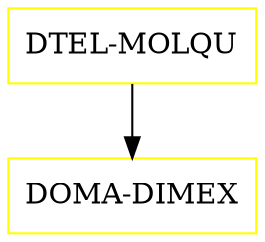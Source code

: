 digraph G {
  "DTEL-MOLQU" [shape=box,color=yellow];
  "DOMA-DIMEX" [shape=box,color=yellow,URL="./DOMA_DIMEX.html"];
  "DTEL-MOLQU" -> "DOMA-DIMEX";
}
